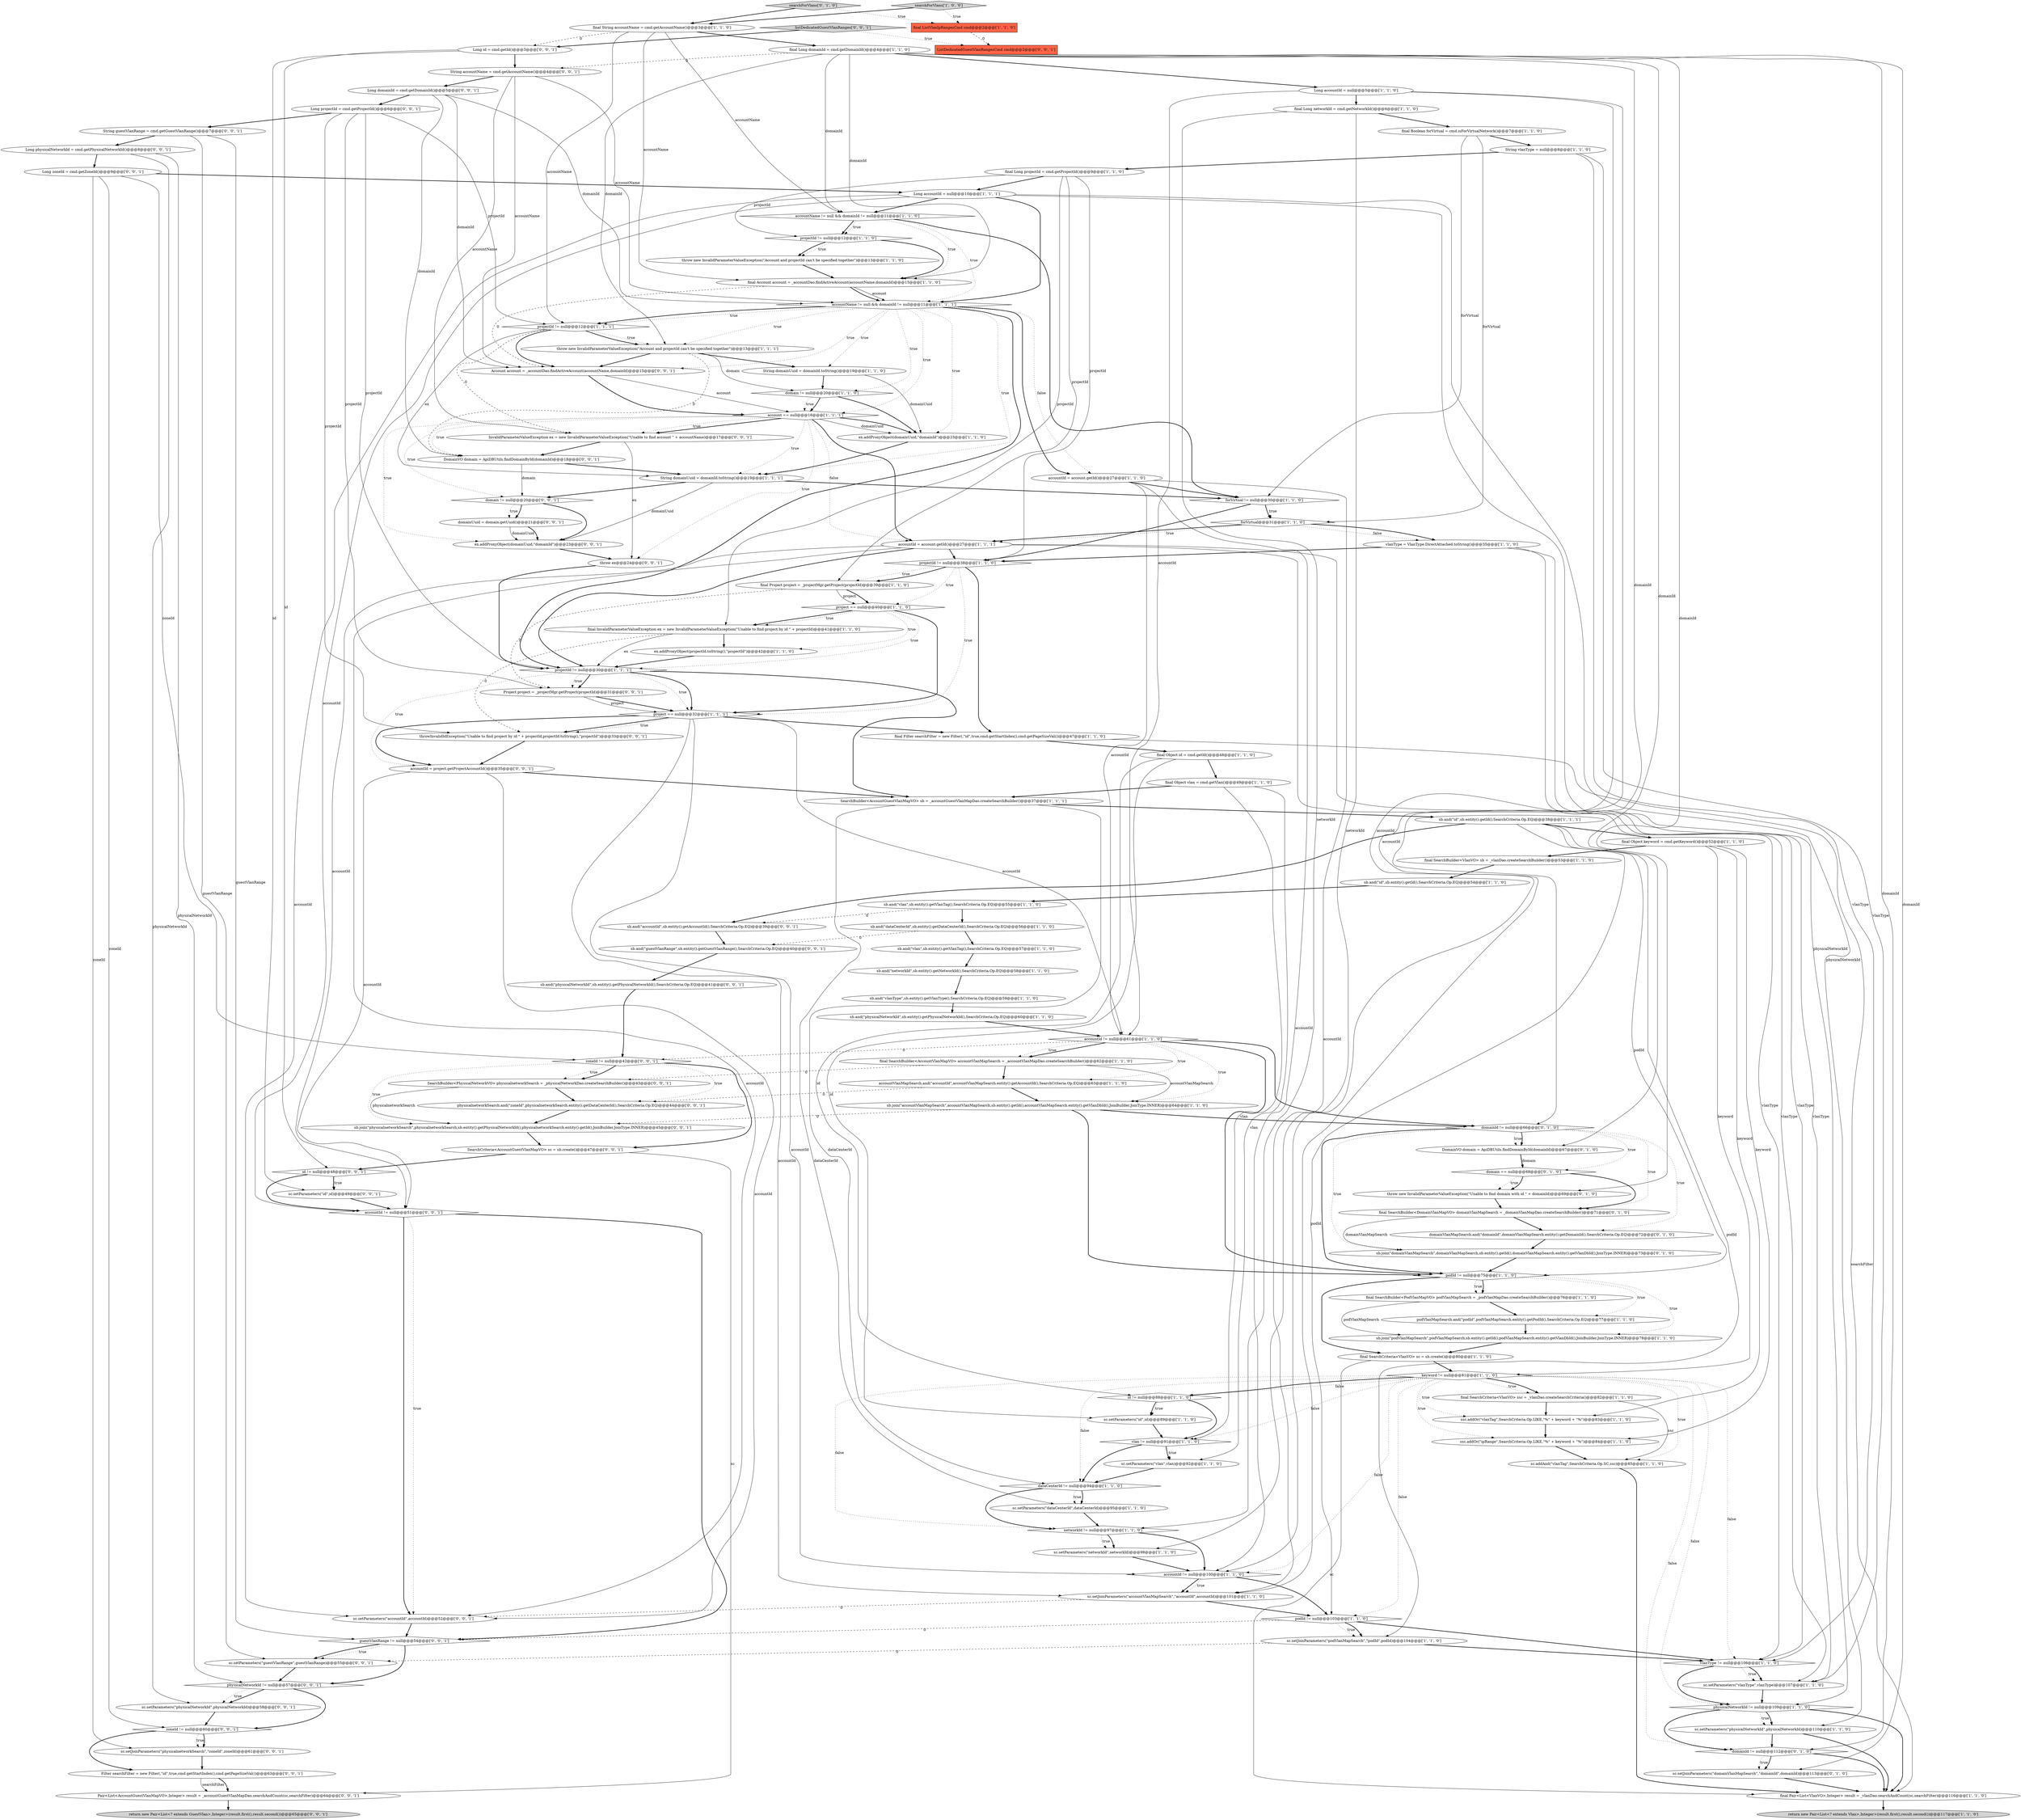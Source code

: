 digraph {
62 [style = filled, label = "sc.addAnd(\"vlanTag\",SearchCriteria.Op.SC,ssc)@@@85@@@['1', '1', '0']", fillcolor = white, shape = ellipse image = "AAA0AAABBB1BBB"];
17 [style = filled, label = "id != null@@@88@@@['1', '1', '0']", fillcolor = white, shape = diamond image = "AAA0AAABBB1BBB"];
82 [style = filled, label = "searchForVlans['0', '1', '0']", fillcolor = lightgray, shape = diamond image = "AAA0AAABBB2BBB"];
75 [style = filled, label = "final Pair<List<VlanVO>,Integer> result = _vlanDao.searchAndCount(sc,searchFilter)@@@116@@@['1', '1', '0']", fillcolor = white, shape = ellipse image = "AAA0AAABBB1BBB"];
61 [style = filled, label = "final Long projectId = cmd.getProjectId()@@@9@@@['1', '1', '0']", fillcolor = white, shape = ellipse image = "AAA0AAABBB1BBB"];
66 [style = filled, label = "projectId != null@@@38@@@['1', '1', '0']", fillcolor = white, shape = diamond image = "AAA0AAABBB1BBB"];
99 [style = filled, label = "Long physicalNetworkId = cmd.getPhysicalNetworkId()@@@8@@@['0', '0', '1']", fillcolor = white, shape = ellipse image = "AAA0AAABBB3BBB"];
69 [style = filled, label = "final SearchBuilder<AccountVlanMapVO> accountVlanMapSearch = _accountVlanMapDao.createSearchBuilder()@@@62@@@['1', '1', '0']", fillcolor = white, shape = ellipse image = "AAA0AAABBB1BBB"];
90 [style = filled, label = "sc.setParameters(\"accountId\",accountId)@@@52@@@['0', '0', '1']", fillcolor = white, shape = ellipse image = "AAA0AAABBB3BBB"];
104 [style = filled, label = "InvalidParameterValueException ex = new InvalidParameterValueException(\"Unable to find account \" + accountName)@@@17@@@['0', '0', '1']", fillcolor = white, shape = ellipse image = "AAA0AAABBB3BBB"];
58 [style = filled, label = "sc.setParameters(\"networkId\",networkId)@@@98@@@['1', '1', '0']", fillcolor = white, shape = ellipse image = "AAA0AAABBB1BBB"];
38 [style = filled, label = "sb.and(\"physicalNetworkId\",sb.entity().getPhysicalNetworkId(),SearchCriteria.Op.EQ)@@@60@@@['1', '1', '0']", fillcolor = white, shape = ellipse image = "AAA0AAABBB1BBB"];
45 [style = filled, label = "final Long domainId = cmd.getDomainId()@@@4@@@['1', '1', '0']", fillcolor = white, shape = ellipse image = "AAA0AAABBB1BBB"];
53 [style = filled, label = "physicalNetworkId != null@@@109@@@['1', '1', '0']", fillcolor = white, shape = diamond image = "AAA0AAABBB1BBB"];
54 [style = filled, label = "throw new InvalidParameterValueException(\"Account and projectId can't be specified together\")@@@13@@@['1', '1', '1']", fillcolor = white, shape = ellipse image = "AAA0AAABBB1BBB"];
80 [style = filled, label = "sc.setJoinParameters(\"domainVlanMapSearch\",\"domainId\",domainId)@@@113@@@['0', '1', '0']", fillcolor = white, shape = ellipse image = "AAA1AAABBB2BBB"];
100 [style = filled, label = "sb.join(\"physicalnetworkSearch\",physicalnetworkSearch,sb.entity().getPhysicalNetworkId(),physicalnetworkSearch.entity().getId(),JoinBuilder.JoinType.INNER)@@@45@@@['0', '0', '1']", fillcolor = white, shape = ellipse image = "AAA0AAABBB3BBB"];
37 [style = filled, label = "sb.and(\"vlanType\",sb.entity().getVlanType(),SearchCriteria.Op.EQ)@@@59@@@['1', '1', '0']", fillcolor = white, shape = ellipse image = "AAA0AAABBB1BBB"];
5 [style = filled, label = "sc.setJoinParameters(\"podVlanMapSearch\",\"podId\",podId)@@@104@@@['1', '1', '0']", fillcolor = white, shape = ellipse image = "AAA0AAABBB1BBB"];
9 [style = filled, label = "sb.join(\"accountVlanMapSearch\",accountVlanMapSearch,sb.entity().getId(),accountVlanMapSearch.entity().getVlanDbId(),JoinBuilder.JoinType.INNER)@@@64@@@['1', '1', '0']", fillcolor = white, shape = ellipse image = "AAA0AAABBB1BBB"];
60 [style = filled, label = "ssc.addOr(\"ipRange\",SearchCriteria.Op.LIKE,\"%\" + keyword + \"%\")@@@84@@@['1', '1', '0']", fillcolor = white, shape = ellipse image = "AAA0AAABBB1BBB"];
30 [style = filled, label = "accountId = account.getId()@@@27@@@['1', '1', '0']", fillcolor = white, shape = ellipse image = "AAA0AAABBB1BBB"];
125 [style = filled, label = "accountId != null@@@51@@@['0', '0', '1']", fillcolor = white, shape = diamond image = "AAA0AAABBB3BBB"];
68 [style = filled, label = "accountId != null@@@100@@@['1', '1', '0']", fillcolor = white, shape = diamond image = "AAA0AAABBB1BBB"];
23 [style = filled, label = "final Long networkId = cmd.getNetworkId()@@@6@@@['1', '1', '0']", fillcolor = white, shape = ellipse image = "AAA0AAABBB1BBB"];
49 [style = filled, label = "ex.addProxyObject(domainUuid,\"domainId\")@@@23@@@['1', '1', '0']", fillcolor = white, shape = ellipse image = "AAA0AAABBB1BBB"];
12 [style = filled, label = "sb.and(\"vlan\",sb.entity().getVlanTag(),SearchCriteria.Op.EQ)@@@57@@@['1', '1', '0']", fillcolor = white, shape = ellipse image = "AAA0AAABBB1BBB"];
110 [style = filled, label = "SearchCriteria<AccountGuestVlanMapVO> sc = sb.create()@@@47@@@['0', '0', '1']", fillcolor = white, shape = ellipse image = "AAA0AAABBB3BBB"];
106 [style = filled, label = "Long projectId = cmd.getProjectId()@@@6@@@['0', '0', '1']", fillcolor = white, shape = ellipse image = "AAA0AAABBB3BBB"];
64 [style = filled, label = "project == null@@@40@@@['1', '1', '0']", fillcolor = white, shape = diamond image = "AAA0AAABBB1BBB"];
1 [style = filled, label = "final SearchBuilder<VlanVO> sb = _vlanDao.createSearchBuilder()@@@53@@@['1', '1', '0']", fillcolor = white, shape = ellipse image = "AAA0AAABBB1BBB"];
109 [style = filled, label = "throwInvalidIdException(\"Unable to find project by id \" + projectId,projectId.toString(),\"projectId\")@@@33@@@['0', '0', '1']", fillcolor = white, shape = ellipse image = "AAA0AAABBB3BBB"];
4 [style = filled, label = "final Object id = cmd.getId()@@@48@@@['1', '1', '0']", fillcolor = white, shape = ellipse image = "AAA0AAABBB1BBB"];
35 [style = filled, label = "sb.and(\"id\",sb.entity().getId(),SearchCriteria.Op.EQ)@@@38@@@['1', '1', '1']", fillcolor = white, shape = ellipse image = "AAA0AAABBB1BBB"];
6 [style = filled, label = "projectId != null@@@30@@@['1', '1', '1']", fillcolor = white, shape = diamond image = "AAA0AAABBB1BBB"];
118 [style = filled, label = "sb.and(\"physicalNetworkId\",sb.entity().getPhysicalNetworkId(),SearchCriteria.Op.EQ)@@@41@@@['0', '0', '1']", fillcolor = white, shape = ellipse image = "AAA0AAABBB3BBB"];
20 [style = filled, label = "sc.setParameters(\"id\",id)@@@89@@@['1', '1', '0']", fillcolor = white, shape = ellipse image = "AAA0AAABBB1BBB"];
25 [style = filled, label = "String vlanType = null@@@8@@@['1', '1', '0']", fillcolor = white, shape = ellipse image = "AAA0AAABBB1BBB"];
115 [style = filled, label = "String guestVlanRange = cmd.getGuestVlanRange()@@@7@@@['0', '0', '1']", fillcolor = white, shape = ellipse image = "AAA0AAABBB3BBB"];
42 [style = filled, label = "vlanType != null@@@106@@@['1', '1', '0']", fillcolor = white, shape = diamond image = "AAA0AAABBB1BBB"];
24 [style = filled, label = "accountVlanMapSearch.and(\"accountId\",accountVlanMapSearch.entity().getAccountId(),SearchCriteria.Op.EQ)@@@63@@@['1', '1', '0']", fillcolor = white, shape = ellipse image = "AAA0AAABBB1BBB"];
94 [style = filled, label = "Long domainId = cmd.getDomainId()@@@5@@@['0', '0', '1']", fillcolor = white, shape = ellipse image = "AAA0AAABBB3BBB"];
126 [style = filled, label = "domainUuid = domain.getUuid()@@@21@@@['0', '0', '1']", fillcolor = white, shape = ellipse image = "AAA0AAABBB3BBB"];
63 [style = filled, label = "accountName != null && domainId != null@@@11@@@['1', '1', '0']", fillcolor = white, shape = diamond image = "AAA0AAABBB1BBB"];
87 [style = filled, label = "final SearchBuilder<DomainVlanMapVO> domainVlanMapSearch = _domainVlanMapDao.createSearchBuilder()@@@71@@@['0', '1', '0']", fillcolor = white, shape = ellipse image = "AAA1AAABBB2BBB"];
95 [style = filled, label = "guestVlanRange != null@@@54@@@['0', '0', '1']", fillcolor = white, shape = diamond image = "AAA0AAABBB3BBB"];
117 [style = filled, label = "Long zoneId = cmd.getZoneId()@@@9@@@['0', '0', '1']", fillcolor = white, shape = ellipse image = "AAA0AAABBB3BBB"];
122 [style = filled, label = "throw ex@@@24@@@['0', '0', '1']", fillcolor = white, shape = ellipse image = "AAA0AAABBB3BBB"];
120 [style = filled, label = "sc.setParameters(\"physicalNetworkId\",physicalNetworkId)@@@58@@@['0', '0', '1']", fillcolor = white, shape = ellipse image = "AAA0AAABBB3BBB"];
76 [style = filled, label = "projectId != null@@@12@@@['1', '1', '0']", fillcolor = white, shape = diamond image = "AAA0AAABBB1BBB"];
111 [style = filled, label = "SearchBuilder<PhysicalNetworkVO> physicalnetworkSearch = _physicalNetworkDao.createSearchBuilder()@@@43@@@['0', '0', '1']", fillcolor = white, shape = ellipse image = "AAA0AAABBB3BBB"];
79 [style = filled, label = "Long accountId = null@@@5@@@['1', '1', '0']", fillcolor = white, shape = ellipse image = "AAA0AAABBB1BBB"];
2 [style = filled, label = "final Boolean forVirtual = cmd.isForVirtualNetwork()@@@7@@@['1', '1', '0']", fillcolor = white, shape = ellipse image = "AAA0AAABBB1BBB"];
128 [style = filled, label = "accountId = project.getProjectAccountId()@@@35@@@['0', '0', '1']", fillcolor = white, shape = ellipse image = "AAA0AAABBB3BBB"];
96 [style = filled, label = "sc.setJoinParameters(\"physicalnetworkSearch\",\"zoneId\",zoneId)@@@61@@@['0', '0', '1']", fillcolor = white, shape = ellipse image = "AAA0AAABBB3BBB"];
70 [style = filled, label = "sb.and(\"vlan\",sb.entity().getVlanTag(),SearchCriteria.Op.EQ)@@@55@@@['1', '1', '0']", fillcolor = white, shape = ellipse image = "AAA0AAABBB1BBB"];
105 [style = filled, label = "id != null@@@48@@@['0', '0', '1']", fillcolor = white, shape = diamond image = "AAA0AAABBB3BBB"];
34 [style = filled, label = "domain != null@@@20@@@['1', '1', '0']", fillcolor = white, shape = diamond image = "AAA0AAABBB1BBB"];
114 [style = filled, label = "Project project = _projectMgr.getProject(projectId)@@@31@@@['0', '0', '1']", fillcolor = white, shape = ellipse image = "AAA0AAABBB3BBB"];
121 [style = filled, label = "Pair<List<AccountGuestVlanMapVO>,Integer> result = _accountGuestVlanMapDao.searchAndCount(sc,searchFilter)@@@64@@@['0', '0', '1']", fillcolor = white, shape = ellipse image = "AAA0AAABBB3BBB"];
43 [style = filled, label = "throw new InvalidParameterValueException(\"Account and projectId can't be specified together\")@@@13@@@['1', '1', '0']", fillcolor = white, shape = ellipse image = "AAA0AAABBB1BBB"];
52 [style = filled, label = "sc.setParameters(\"dataCenterId\",dataCenterId)@@@95@@@['1', '1', '0']", fillcolor = white, shape = ellipse image = "AAA0AAABBB1BBB"];
74 [style = filled, label = "final SearchCriteria<VlanVO> ssc = _vlanDao.createSearchCriteria()@@@82@@@['1', '1', '0']", fillcolor = white, shape = ellipse image = "AAA0AAABBB1BBB"];
11 [style = filled, label = "SearchBuilder<AccountGuestVlanMapVO> sb = _accountGuestVlanMapDao.createSearchBuilder()@@@37@@@['1', '1', '1']", fillcolor = white, shape = ellipse image = "AAA0AAABBB1BBB"];
13 [style = filled, label = "ssc.addOr(\"vlanTag\",SearchCriteria.Op.LIKE,\"%\" + keyword + \"%\")@@@83@@@['1', '1', '0']", fillcolor = white, shape = ellipse image = "AAA0AAABBB1BBB"];
8 [style = filled, label = "final Project project = _projectMgr.getProject(projectId)@@@39@@@['1', '1', '0']", fillcolor = white, shape = ellipse image = "AAA0AAABBB1BBB"];
107 [style = filled, label = "ex.addProxyObject(domainUuid,\"domainId\")@@@23@@@['0', '0', '1']", fillcolor = white, shape = ellipse image = "AAA0AAABBB3BBB"];
81 [style = filled, label = "DomainVO domain = ApiDBUtils.findDomainById(domainId)@@@67@@@['0', '1', '0']", fillcolor = white, shape = ellipse image = "AAA1AAABBB2BBB"];
21 [style = filled, label = "String domainUuid = domainId.toString()@@@19@@@['1', '1', '1']", fillcolor = white, shape = ellipse image = "AAA0AAABBB1BBB"];
57 [style = filled, label = "String domainUuid = domainId.toString()@@@19@@@['1', '1', '0']", fillcolor = white, shape = ellipse image = "AAA0AAABBB1BBB"];
91 [style = filled, label = "sb.and(\"accountId\",sb.entity().getAccountId(),SearchCriteria.Op.EQ)@@@39@@@['0', '0', '1']", fillcolor = white, shape = ellipse image = "AAA0AAABBB3BBB"];
84 [style = filled, label = "domain == null@@@68@@@['0', '1', '0']", fillcolor = white, shape = diamond image = "AAA1AAABBB2BBB"];
123 [style = filled, label = "Long id = cmd.getId()@@@3@@@['0', '0', '1']", fillcolor = white, shape = ellipse image = "AAA0AAABBB3BBB"];
102 [style = filled, label = "physicalnetworkSearch.and(\"zoneId\",physicalnetworkSearch.entity().getDataCenterId(),SearchCriteria.Op.EQ)@@@44@@@['0', '0', '1']", fillcolor = white, shape = ellipse image = "AAA0AAABBB3BBB"];
72 [style = filled, label = "sb.and(\"dataCenterId\",sb.entity().getDataCenterId(),SearchCriteria.Op.EQ)@@@56@@@['1', '1', '0']", fillcolor = white, shape = ellipse image = "AAA0AAABBB1BBB"];
15 [style = filled, label = "projectId != null@@@12@@@['1', '1', '1']", fillcolor = white, shape = diamond image = "AAA0AAABBB1BBB"];
116 [style = filled, label = "Account account = _accountDao.findActiveAccount(accountName,domainId)@@@15@@@['0', '0', '1']", fillcolor = white, shape = ellipse image = "AAA0AAABBB3BBB"];
10 [style = filled, label = "final Account account = _accountDao.findActiveAccount(accountName,domainId)@@@15@@@['1', '1', '0']", fillcolor = white, shape = ellipse image = "AAA0AAABBB1BBB"];
46 [style = filled, label = "sc.setParameters(\"vlanType\",vlanType)@@@107@@@['1', '1', '0']", fillcolor = white, shape = ellipse image = "AAA0AAABBB1BBB"];
124 [style = filled, label = "zoneId != null@@@60@@@['0', '0', '1']", fillcolor = white, shape = diamond image = "AAA0AAABBB3BBB"];
92 [style = filled, label = "listDedicatedGuestVlanRanges['0', '0', '1']", fillcolor = lightgray, shape = diamond image = "AAA0AAABBB3BBB"];
3 [style = filled, label = "final SearchBuilder<PodVlanMapVO> podVlanMapSearch = _podVlanMapDao.createSearchBuilder()@@@76@@@['1', '1', '0']", fillcolor = white, shape = ellipse image = "AAA0AAABBB1BBB"];
86 [style = filled, label = "domainId != null@@@66@@@['0', '1', '0']", fillcolor = white, shape = diamond image = "AAA1AAABBB2BBB"];
103 [style = filled, label = "sc.setParameters(\"guestVlanRange\",guestVlanRange)@@@55@@@['0', '0', '1']", fillcolor = white, shape = ellipse image = "AAA0AAABBB3BBB"];
51 [style = filled, label = "podVlanMapSearch.and(\"podId\",podVlanMapSearch.entity().getPodId(),SearchCriteria.Op.EQ)@@@77@@@['1', '1', '0']", fillcolor = white, shape = ellipse image = "AAA0AAABBB1BBB"];
108 [style = filled, label = "domain != null@@@20@@@['0', '0', '1']", fillcolor = white, shape = diamond image = "AAA0AAABBB3BBB"];
113 [style = filled, label = "physicalNetworkId != null@@@57@@@['0', '0', '1']", fillcolor = white, shape = diamond image = "AAA0AAABBB3BBB"];
39 [style = filled, label = "final String accountName = cmd.getAccountName()@@@3@@@['1', '1', '0']", fillcolor = white, shape = ellipse image = "AAA0AAABBB1BBB"];
56 [style = filled, label = "sc.setParameters(\"physicalNetworkId\",physicalNetworkId)@@@110@@@['1', '1', '0']", fillcolor = white, shape = ellipse image = "AAA0AAABBB1BBB"];
98 [style = filled, label = "return new Pair<List<? extends GuestVlan>,Integer>(result.first(),result.second())@@@65@@@['0', '0', '1']", fillcolor = lightgray, shape = ellipse image = "AAA0AAABBB3BBB"];
77 [style = filled, label = "final Object vlan = cmd.getVlan()@@@49@@@['1', '1', '0']", fillcolor = white, shape = ellipse image = "AAA0AAABBB1BBB"];
41 [style = filled, label = "sc.setParameters(\"vlan\",vlan)@@@92@@@['1', '1', '0']", fillcolor = white, shape = ellipse image = "AAA0AAABBB1BBB"];
14 [style = filled, label = "keyword != null@@@81@@@['1', '1', '0']", fillcolor = white, shape = diamond image = "AAA0AAABBB1BBB"];
119 [style = filled, label = "sb.and(\"guestVlanRange\",sb.entity().getGuestVlanRange(),SearchCriteria.Op.EQ)@@@40@@@['0', '0', '1']", fillcolor = white, shape = ellipse image = "AAA0AAABBB3BBB"];
44 [style = filled, label = "dataCenterId != null@@@94@@@['1', '1', '0']", fillcolor = white, shape = diamond image = "AAA0AAABBB1BBB"];
83 [style = filled, label = "domainVlanMapSearch.and(\"domainId\",domainVlanMapSearch.entity().getDomainId(),SearchCriteria.Op.EQ)@@@72@@@['0', '1', '0']", fillcolor = white, shape = ellipse image = "AAA1AAABBB2BBB"];
32 [style = filled, label = "podId != null@@@103@@@['1', '1', '0']", fillcolor = white, shape = diamond image = "AAA0AAABBB1BBB"];
48 [style = filled, label = "vlanType = VlanType.DirectAttached.toString()@@@35@@@['1', '1', '0']", fillcolor = white, shape = ellipse image = "AAA0AAABBB1BBB"];
55 [style = filled, label = "final InvalidParameterValueException ex = new InvalidParameterValueException(\"Unable to find project by id \" + projectId)@@@41@@@['1', '1', '0']", fillcolor = white, shape = ellipse image = "AAA0AAABBB1BBB"];
50 [style = filled, label = "project == null@@@32@@@['1', '1', '1']", fillcolor = white, shape = diamond image = "AAA0AAABBB1BBB"];
129 [style = filled, label = "DomainVO domain = ApiDBUtils.findDomainById(domainId)@@@18@@@['0', '0', '1']", fillcolor = white, shape = ellipse image = "AAA0AAABBB3BBB"];
65 [style = filled, label = "accountId != null@@@61@@@['1', '1', '0']", fillcolor = white, shape = diamond image = "AAA0AAABBB1BBB"];
40 [style = filled, label = "forVirtual@@@31@@@['1', '1', '0']", fillcolor = white, shape = diamond image = "AAA0AAABBB1BBB"];
29 [style = filled, label = "searchForVlans['1', '0', '0']", fillcolor = lightgray, shape = diamond image = "AAA0AAABBB1BBB"];
89 [style = filled, label = "throw new InvalidParameterValueException(\"Unable to find domain with id \" + domainId)@@@69@@@['0', '1', '0']", fillcolor = white, shape = ellipse image = "AAA1AAABBB2BBB"];
73 [style = filled, label = "final SearchCriteria<VlanVO> sc = sb.create()@@@80@@@['1', '1', '0']", fillcolor = white, shape = ellipse image = "AAA0AAABBB1BBB"];
88 [style = filled, label = "sb.join(\"domainVlanMapSearch\",domainVlanMapSearch,sb.entity().getId(),domainVlanMapSearch.entity().getVlanDbId(),JoinType.INNER)@@@73@@@['0', '1', '0']", fillcolor = white, shape = ellipse image = "AAA1AAABBB2BBB"];
0 [style = filled, label = "Long accountId = null@@@10@@@['1', '1', '1']", fillcolor = white, shape = ellipse image = "AAA0AAABBB1BBB"];
28 [style = filled, label = "return new Pair<List<? extends Vlan>,Integer>(result.first(),result.second())@@@117@@@['1', '1', '0']", fillcolor = lightgray, shape = ellipse image = "AAA0AAABBB1BBB"];
78 [style = filled, label = "sb.and(\"networkId\",sb.entity().getNetworkId(),SearchCriteria.Op.EQ)@@@58@@@['1', '1', '0']", fillcolor = white, shape = ellipse image = "AAA0AAABBB1BBB"];
59 [style = filled, label = "account == null@@@16@@@['1', '1', '1']", fillcolor = white, shape = diamond image = "AAA0AAABBB1BBB"];
18 [style = filled, label = "final Filter searchFilter = new Filter(,\"id\",true,cmd.getStartIndex(),cmd.getPageSizeVal())@@@47@@@['1', '1', '0']", fillcolor = white, shape = ellipse image = "AAA0AAABBB1BBB"];
19 [style = filled, label = "vlan != null@@@91@@@['1', '1', '0']", fillcolor = white, shape = diamond image = "AAA0AAABBB1BBB"];
71 [style = filled, label = "podId != null@@@75@@@['1', '1', '0']", fillcolor = white, shape = diamond image = "AAA0AAABBB1BBB"];
26 [style = filled, label = "networkId != null@@@97@@@['1', '1', '0']", fillcolor = white, shape = diamond image = "AAA0AAABBB1BBB"];
101 [style = filled, label = "zoneId != null@@@42@@@['0', '0', '1']", fillcolor = white, shape = diamond image = "AAA0AAABBB3BBB"];
16 [style = filled, label = "ex.addProxyObject(projectId.toString(),\"projectId\")@@@42@@@['1', '1', '0']", fillcolor = white, shape = ellipse image = "AAA0AAABBB1BBB"];
33 [style = filled, label = "forVirtual != null@@@30@@@['1', '1', '0']", fillcolor = white, shape = diamond image = "AAA0AAABBB1BBB"];
127 [style = filled, label = "String accountName = cmd.getAccountName()@@@4@@@['0', '0', '1']", fillcolor = white, shape = ellipse image = "AAA0AAABBB3BBB"];
22 [style = filled, label = "accountId = account.getId()@@@27@@@['1', '1', '1']", fillcolor = white, shape = ellipse image = "AAA0AAABBB1BBB"];
85 [style = filled, label = "domainId != null@@@112@@@['0', '1', '0']", fillcolor = white, shape = diamond image = "AAA1AAABBB2BBB"];
36 [style = filled, label = "final ListVlanIpRangesCmd cmd@@@2@@@['1', '1', '0']", fillcolor = tomato, shape = box image = "AAA0AAABBB1BBB"];
27 [style = filled, label = "sc.setJoinParameters(\"accountVlanMapSearch\",\"accountId\",accountId)@@@101@@@['1', '1', '0']", fillcolor = white, shape = ellipse image = "AAA0AAABBB1BBB"];
7 [style = filled, label = "accountName != null && domainId != null@@@11@@@['1', '1', '1']", fillcolor = white, shape = diamond image = "AAA0AAABBB1BBB"];
31 [style = filled, label = "sb.and(\"id\",sb.entity().getId(),SearchCriteria.Op.EQ)@@@54@@@['1', '1', '0']", fillcolor = white, shape = ellipse image = "AAA0AAABBB1BBB"];
112 [style = filled, label = "Filter searchFilter = new Filter(,\"id\",true,cmd.getStartIndex(),cmd.getPageSizeVal())@@@63@@@['0', '0', '1']", fillcolor = white, shape = ellipse image = "AAA0AAABBB3BBB"];
47 [style = filled, label = "sb.join(\"podVlanMapSearch\",podVlanMapSearch,sb.entity().getId(),podVlanMapSearch.entity().getVlanDbId(),JoinBuilder.JoinType.INNER)@@@78@@@['1', '1', '0']", fillcolor = white, shape = ellipse image = "AAA0AAABBB1BBB"];
97 [style = filled, label = "sc.setParameters(\"id\",id)@@@49@@@['0', '0', '1']", fillcolor = white, shape = ellipse image = "AAA0AAABBB3BBB"];
93 [style = filled, label = "ListDedicatedGuestVlanRangesCmd cmd@@@2@@@['0', '0', '1']", fillcolor = tomato, shape = box image = "AAA0AAABBB3BBB"];
67 [style = filled, label = "final Object keyword = cmd.getKeyword()@@@52@@@['1', '1', '0']", fillcolor = white, shape = ellipse image = "AAA0AAABBB1BBB"];
23->2 [style = bold, label=""];
25->61 [style = bold, label=""];
86->87 [style = dotted, label="true"];
111->102 [style = bold, label=""];
52->26 [style = bold, label=""];
65->86 [style = bold, label=""];
79->68 [style = solid, label="accountId"];
14->62 [style = dotted, label="true"];
14->44 [style = dotted, label="false"];
9->100 [style = dashed, label="0"];
76->43 [style = dotted, label="true"];
56->85 [style = bold, label=""];
35->32 [style = solid, label="podId"];
100->110 [style = bold, label=""];
122->6 [style = bold, label=""];
126->107 [style = solid, label="domainUuid"];
17->20 [style = dotted, label="true"];
15->21 [style = solid, label="ex"];
30->27 [style = solid, label="accountId"];
22->66 [style = bold, label=""];
22->46 [style = solid, label="vlanType"];
65->71 [style = bold, label=""];
124->112 [style = bold, label=""];
7->57 [style = dotted, label="true"];
50->109 [style = bold, label=""];
69->9 [style = solid, label="accountVlanMapSearch"];
55->109 [style = dashed, label="0"];
78->37 [style = bold, label=""];
61->55 [style = solid, label="projectId"];
106->6 [style = solid, label="projectId"];
0->56 [style = solid, label="physicalNetworkId"];
0->7 [style = bold, label=""];
66->18 [style = bold, label=""];
79->23 [style = bold, label=""];
112->121 [style = solid, label="searchFilter"];
0->125 [style = solid, label="accountId"];
27->90 [style = dashed, label="0"];
66->8 [style = dotted, label="true"];
4->77 [style = bold, label=""];
11->35 [style = bold, label=""];
53->75 [style = bold, label=""];
10->7 [style = solid, label="account"];
67->1 [style = bold, label=""];
68->27 [style = bold, label=""];
77->11 [style = bold, label=""];
9->86 [style = bold, label=""];
95->103 [style = dotted, label="true"];
104->122 [style = solid, label="ex"];
14->26 [style = dotted, label="false"];
94->116 [style = solid, label="domainId"];
39->10 [style = solid, label="accountName"];
33->66 [style = bold, label=""];
17->20 [style = bold, label=""];
84->87 [style = bold, label=""];
68->27 [style = dotted, label="true"];
42->46 [style = dotted, label="true"];
30->33 [style = bold, label=""];
53->56 [style = dotted, label="true"];
92->93 [style = dotted, label="true"];
127->94 [style = bold, label=""];
19->41 [style = dotted, label="true"];
7->15 [style = bold, label=""];
15->54 [style = dotted, label="true"];
82->39 [style = bold, label=""];
44->26 [style = bold, label=""];
113->120 [style = bold, label=""];
14->42 [style = dotted, label="false"];
86->88 [style = dotted, label="true"];
21->108 [style = bold, label=""];
6->114 [style = bold, label=""];
3->47 [style = solid, label="podVlanMapSearch"];
26->58 [style = bold, label=""];
0->90 [style = solid, label="accountId"];
59->107 [style = dotted, label="true"];
59->104 [style = bold, label=""];
39->63 [style = solid, label="accountName"];
22->42 [style = solid, label="vlanType"];
103->113 [style = bold, label=""];
101->110 [style = bold, label=""];
14->19 [style = dotted, label="false"];
57->49 [style = solid, label="domainUuid"];
84->89 [style = dotted, label="true"];
21->107 [style = solid, label="domainUuid"];
71->47 [style = dotted, label="true"];
110->121 [style = solid, label="sc"];
58->68 [style = bold, label=""];
14->32 [style = dotted, label="false"];
59->129 [style = dotted, label="true"];
59->108 [style = dotted, label="true"];
0->53 [style = solid, label="physicalNetworkId"];
71->51 [style = dotted, label="true"];
72->12 [style = bold, label=""];
86->83 [style = dotted, label="true"];
59->49 [style = bold, label=""];
64->6 [style = dotted, label="true"];
7->6 [style = bold, label=""];
8->64 [style = solid, label="project"];
43->10 [style = bold, label=""];
15->54 [style = bold, label=""];
66->64 [style = dotted, label="true"];
125->90 [style = dotted, label="true"];
105->125 [style = bold, label=""];
48->46 [style = solid, label="vlanType"];
86->81 [style = dotted, label="true"];
23->58 [style = solid, label="networkId"];
115->99 [style = bold, label=""];
95->113 [style = bold, label=""];
55->16 [style = bold, label=""];
74->13 [style = bold, label=""];
76->10 [style = bold, label=""];
67->14 [style = solid, label="keyword"];
67->60 [style = solid, label="keyword"];
45->127 [style = dashed, label="0"];
24->102 [style = dashed, label="0"];
74->62 [style = solid, label="ssc"];
71->73 [style = bold, label=""];
41->44 [style = bold, label=""];
92->123 [style = bold, label=""];
35->71 [style = solid, label="podId"];
101->111 [style = dotted, label="true"];
61->66 [style = solid, label="projectId"];
50->68 [style = solid, label="accountId"];
85->80 [style = dotted, label="true"];
72->119 [style = dashed, label="0"];
45->86 [style = solid, label="domainId"];
40->48 [style = bold, label=""];
64->55 [style = bold, label=""];
25->46 [style = solid, label="vlanType"];
109->128 [style = bold, label=""];
127->104 [style = solid, label="accountName"];
32->95 [style = dashed, label="0"];
79->65 [style = solid, label="accountId"];
7->54 [style = dotted, label="true"];
73->75 [style = solid, label="sc"];
117->96 [style = solid, label="zoneId"];
33->40 [style = dotted, label="true"];
14->53 [style = dotted, label="false"];
123->105 [style = solid, label="id"];
115->95 [style = solid, label="guestVlanRange"];
7->21 [style = dotted, label="true"];
69->24 [style = bold, label=""];
13->60 [style = bold, label=""];
10->116 [style = dashed, label="0"];
21->33 [style = bold, label=""];
22->90 [style = solid, label="accountId"];
17->19 [style = bold, label=""];
113->124 [style = bold, label=""];
19->44 [style = bold, label=""];
117->124 [style = solid, label="zoneId"];
128->11 [style = bold, label=""];
31->70 [style = bold, label=""];
46->53 [style = bold, label=""];
14->13 [style = dotted, label="true"];
77->41 [style = solid, label="vlan"];
24->9 [style = bold, label=""];
9->71 [style = bold, label=""];
70->72 [style = bold, label=""];
84->89 [style = bold, label=""];
25->42 [style = solid, label="vlanType"];
63->76 [style = bold, label=""];
22->125 [style = solid, label="accountId"];
14->74 [style = dotted, label="true"];
110->105 [style = bold, label=""];
68->32 [style = bold, label=""];
54->34 [style = solid, label="domain"];
11->44 [style = solid, label="dataCenterId"];
23->26 [style = solid, label="networkId"];
77->19 [style = solid, label="vlan"];
111->100 [style = solid, label="physicalnetworkSearch"];
114->50 [style = bold, label=""];
0->63 [style = bold, label=""];
86->71 [style = bold, label=""];
127->116 [style = solid, label="accountName"];
40->48 [style = dotted, label="false"];
119->118 [style = bold, label=""];
26->68 [style = bold, label=""];
7->30 [style = bold, label=""];
7->116 [style = dotted, label="true"];
89->87 [style = bold, label=""];
30->68 [style = solid, label="accountId"];
29->36 [style = dotted, label="true"];
80->75 [style = bold, label=""];
71->3 [style = bold, label=""];
121->98 [style = bold, label=""];
27->32 [style = bold, label=""];
35->91 [style = bold, label=""];
116->59 [style = bold, label=""];
73->14 [style = bold, label=""];
99->113 [style = solid, label="physicalNetworkId"];
7->15 [style = dotted, label="true"];
105->97 [style = dotted, label="true"];
106->15 [style = solid, label="projectId"];
88->71 [style = bold, label=""];
45->81 [style = solid, label="domainId"];
120->124 [style = bold, label=""];
61->8 [style = solid, label="projectId"];
49->21 [style = bold, label=""];
14->74 [style = bold, label=""];
35->67 [style = bold, label=""];
14->17 [style = bold, label=""];
12->78 [style = bold, label=""];
59->22 [style = dotted, label="false"];
8->114 [style = dashed, label="0"];
36->93 [style = dashed, label="0"];
117->0 [style = bold, label=""];
5->42 [style = bold, label=""];
50->65 [style = solid, label="accountId"];
65->69 [style = bold, label=""];
61->0 [style = bold, label=""];
126->107 [style = bold, label=""];
63->76 [style = dotted, label="true"];
54->57 [style = bold, label=""];
69->111 [style = dashed, label="0"];
37->38 [style = bold, label=""];
54->116 [style = bold, label=""];
117->101 [style = solid, label="zoneId"];
14->85 [style = dotted, label="false"];
15->116 [style = bold, label=""];
50->109 [style = dotted, label="true"];
124->96 [style = dotted, label="true"];
48->66 [style = bold, label=""];
99->120 [style = solid, label="physicalNetworkId"];
45->79 [style = bold, label=""];
94->129 [style = solid, label="domainId"];
61->76 [style = solid, label="projectId"];
32->5 [style = dotted, label="true"];
34->59 [style = bold, label=""];
86->81 [style = bold, label=""];
76->43 [style = bold, label=""];
1->31 [style = bold, label=""];
45->10 [style = solid, label="domainId"];
64->16 [style = dotted, label="true"];
63->33 [style = bold, label=""];
87->83 [style = bold, label=""];
15->104 [style = dashed, label="0"];
42->53 [style = bold, label=""];
128->90 [style = solid, label="accountId"];
48->42 [style = solid, label="vlanType"];
39->45 [style = bold, label=""];
20->19 [style = bold, label=""];
32->42 [style = bold, label=""];
50->27 [style = solid, label="accountId"];
53->85 [style = bold, label=""];
75->28 [style = bold, label=""];
101->111 [style = bold, label=""];
94->106 [style = bold, label=""];
65->69 [style = dotted, label="true"];
50->18 [style = bold, label=""];
105->97 [style = bold, label=""];
54->129 [style = dashed, label="0"];
45->89 [style = solid, label="domainId"];
7->49 [style = dotted, label="true"];
38->65 [style = bold, label=""];
87->88 [style = solid, label="domainVlanMapSearch"];
123->127 [style = bold, label=""];
127->7 [style = solid, label="accountName"];
40->22 [style = bold, label=""];
59->104 [style = dotted, label="true"];
102->100 [style = bold, label=""];
53->56 [style = bold, label=""];
83->88 [style = bold, label=""];
2->40 [style = solid, label="forVirtual"];
94->7 [style = solid, label="domainId"];
2->25 [style = bold, label=""];
18->75 [style = solid, label="searchFilter"];
60->62 [style = bold, label=""];
81->84 [style = solid, label="domain"];
42->46 [style = bold, label=""];
56->75 [style = bold, label=""];
128->125 [style = solid, label="accountId"];
4->17 [style = solid, label="id"];
47->73 [style = bold, label=""];
5->103 [style = dashed, label="0"];
106->114 [style = solid, label="projectId"];
14->60 [style = dotted, label="true"];
18->4 [style = bold, label=""];
7->59 [style = dotted, label="true"];
81->84 [style = bold, label=""];
45->54 [style = solid, label="domainId"];
59->22 [style = bold, label=""];
116->59 [style = solid, label="account"];
34->49 [style = bold, label=""];
91->119 [style = bold, label=""];
118->101 [style = bold, label=""];
70->91 [style = dashed, label="0"];
66->50 [style = dotted, label="true"];
40->22 [style = dotted, label="true"];
108->126 [style = bold, label=""];
6->128 [style = dotted, label="true"];
11->52 [style = solid, label="dataCenterId"];
16->6 [style = bold, label=""];
113->120 [style = dotted, label="true"];
64->50 [style = bold, label=""];
101->102 [style = dotted, label="true"];
4->20 [style = solid, label="id"];
7->34 [style = dotted, label="true"];
59->49 [style = solid, label="domainUuid"];
45->63 [style = solid, label="domainId"];
6->114 [style = dotted, label="true"];
123->97 [style = solid, label="id"];
6->11 [style = bold, label=""];
86->84 [style = dotted, label="true"];
106->109 [style = solid, label="projectId"];
63->7 [style = dotted, label="true"];
85->75 [style = bold, label=""];
64->55 [style = dotted, label="true"];
10->7 [style = bold, label=""];
30->65 [style = solid, label="accountId"];
96->112 [style = bold, label=""];
14->68 [style = dotted, label="false"];
62->75 [style = bold, label=""];
7->30 [style = dotted, label="false"];
108->126 [style = dotted, label="true"];
63->10 [style = dotted, label="true"];
129->21 [style = bold, label=""];
44->52 [style = bold, label=""];
115->103 [style = solid, label="guestVlanRange"];
2->33 [style = solid, label="forVirtual"];
22->6 [style = bold, label=""];
95->103 [style = bold, label=""];
99->117 [style = bold, label=""];
35->5 [style = solid, label="podId"];
26->58 [style = dotted, label="true"];
34->59 [style = dotted, label="true"];
55->6 [style = solid, label="ex"];
33->40 [style = bold, label=""];
14->17 [style = dotted, label="false"];
79->27 [style = solid, label="accountId"];
39->123 [style = dashed, label="0"];
6->50 [style = dotted, label="true"];
82->36 [style = dotted, label="true"];
44->52 [style = dotted, label="true"];
59->122 [style = dotted, label="true"];
106->115 [style = bold, label=""];
3->51 [style = bold, label=""];
107->122 [style = bold, label=""];
112->121 [style = bold, label=""];
125->95 [style = bold, label=""];
51->47 [style = bold, label=""];
67->13 [style = solid, label="keyword"];
57->34 [style = bold, label=""];
32->5 [style = bold, label=""];
85->80 [style = bold, label=""];
129->108 [style = solid, label="domain"];
124->96 [style = bold, label=""];
114->50 [style = solid, label="project"];
104->129 [style = bold, label=""];
8->64 [style = bold, label=""];
39->15 [style = solid, label="accountName"];
65->24 [style = dotted, label="true"];
66->8 [style = bold, label=""];
101->100 [style = dotted, label="true"];
45->80 [style = solid, label="domainId"];
97->125 [style = bold, label=""];
108->107 [style = bold, label=""];
71->3 [style = dotted, label="true"];
125->90 [style = bold, label=""];
65->9 [style = dotted, label="true"];
45->85 [style = solid, label="domainId"];
29->39 [style = bold, label=""];
6->50 [style = bold, label=""];
19->41 [style = bold, label=""];
90->95 [style = bold, label=""];
59->21 [style = dotted, label="true"];
65->101 [style = dashed, label="0"];
50->128 [style = bold, label=""];
}

